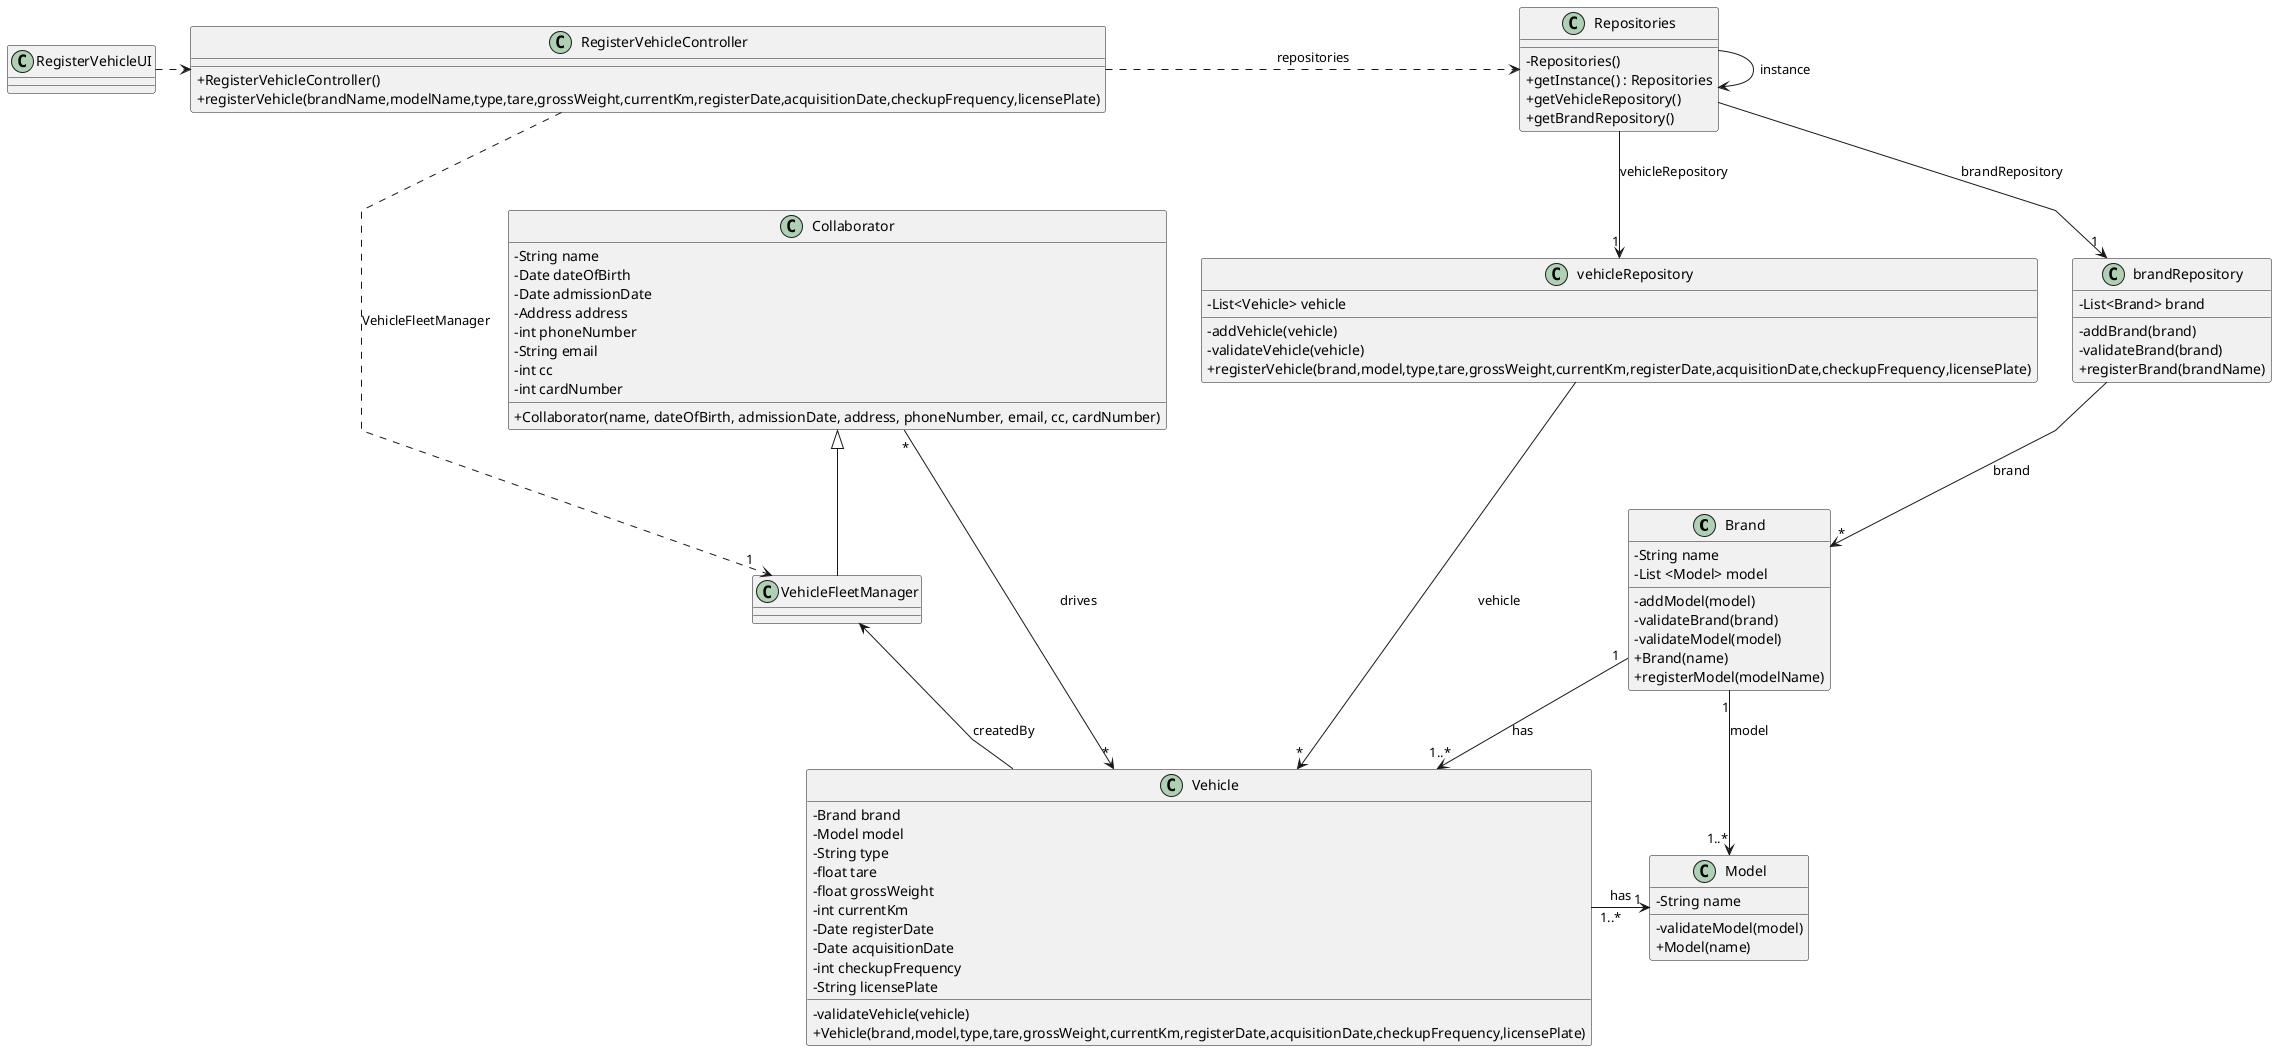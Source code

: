 @startuml
'skinparam monochrome true
skinparam packageStyle rectangle
skinparam shadowing false
skinparam linetype polyline
'skinparam linetype orto

skinparam classAttributeIconSize 0

'left to right direction

class Brand {
    - String name
    - List <Model> model

    - addModel(model)
    - validateBrand(brand)
    - validateModel(model)
    + Brand(name)
    + registerModel(modelName)
}

class Model {
    - String name

    - validateModel(model)
    + Model(name)
}

class Vehicle {
    - Brand brand
    - Model model
    - String type
    - float tare
    - float grossWeight
    - int currentKm
    - Date registerDate
    - Date acquisitionDate
    - int checkupFrequency
    - String licensePlate

    - validateVehicle(vehicle)
    + Vehicle(brand,model,type,tare,grossWeight,currentKm,registerDate,acquisitionDate,checkupFrequency,licensePlate)
}

class RegisterVehicleController {

    + RegisterVehicleController()
    + registerVehicle(brandName,modelName,type,tare,grossWeight,currentKm,registerDate,acquisitionDate,checkupFrequency,licensePlate)
}

class RegisterVehicleUI {
}

class Collaborator {
    -String name
    -Date dateOfBirth
    -Date admissionDate
    -Address address
    -int phoneNumber
    -String email
    -int cc
    -int cardNumber

    + Collaborator(name, dateOfBirth, admissionDate, address, phoneNumber, email, cc, cardNumber)
}

class VehicleFleetManager {
}

class Repositories {

    - Repositories()
    + getInstance() : Repositories
    + getVehicleRepository()
    + getBrandRepository()
}

class vehicleRepository {
    - List<Vehicle> vehicle

    - addVehicle(vehicle)
    - validateVehicle(vehicle)
    + registerVehicle(brand,model,type,tare,grossWeight,currentKm,registerDate,acquisitionDate,checkupFrequency,licensePlate)
}

class brandRepository {
    - List<Brand> brand

    - addBrand(brand)
    - validateBrand(brand)
    + registerBrand(brandName)
}

RegisterVehicleController .> Repositories : repositories
RegisterVehicleUI .> RegisterVehicleController
Repositories -> Repositories : instance
Repositories --> "1" vehicleRepository : vehicleRepository
Repositories --> "1" brandRepository : brandRepository
vehicleRepository ---> "*" Vehicle : vehicle
brandRepository --> "*" Brand : brand
Collaborator  <|--  VehicleFleetManager
RegisterVehicleController ..> "1" VehicleFleetManager : VehicleFleetManager
VehicleFleetManager <--  Vehicle: createdBy
Collaborator "*" --> "*" Vehicle : drives
Brand "1" --> "1..*" Model : model
Brand "1" --> "1..*" Vehicle : has
Vehicle "1..*" -> "1" Model : has


@enduml